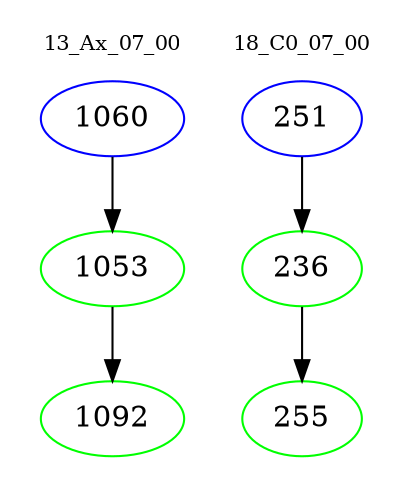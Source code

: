 digraph{
subgraph cluster_0 {
color = white
label = "13_Ax_07_00";
fontsize=10;
T0_1060 [label="1060", color="blue"]
T0_1060 -> T0_1053 [color="black"]
T0_1053 [label="1053", color="green"]
T0_1053 -> T0_1092 [color="black"]
T0_1092 [label="1092", color="green"]
}
subgraph cluster_1 {
color = white
label = "18_C0_07_00";
fontsize=10;
T1_251 [label="251", color="blue"]
T1_251 -> T1_236 [color="black"]
T1_236 [label="236", color="green"]
T1_236 -> T1_255 [color="black"]
T1_255 [label="255", color="green"]
}
}
